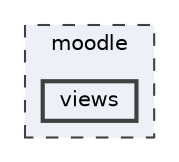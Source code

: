 digraph "moodle/views"
{
 // INTERACTIVE_SVG=YES
 // LATEX_PDF_SIZE
  bgcolor="transparent";
  edge [fontname=Helvetica,fontsize=10,labelfontname=Helvetica,labelfontsize=10];
  node [fontname=Helvetica,fontsize=10,shape=box,height=0.2,width=0.4];
  compound=true
  subgraph clusterdir_d129500090a3ebdb585463ac4919f51e {
    graph [ bgcolor="#edf0f7", pencolor="grey25", label="moodle", fontname=Helvetica,fontsize=10 style="filled,dashed", URL="dir_d129500090a3ebdb585463ac4919f51e.html",tooltip=""]
  dir_5932270c088be11a27bd37d89b621b68 [label="views", fillcolor="#edf0f7", color="grey25", style="filled,bold", URL="dir_5932270c088be11a27bd37d89b621b68.html",tooltip=""];
  }
}
